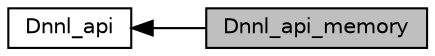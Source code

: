 digraph "Dnnl_api_memory"
{
  edge [fontname="Helvetica",fontsize="10",labelfontname="Helvetica",labelfontsize="10"];
  node [fontname="Helvetica",fontsize="10",shape=box];
  rankdir=LR;
  Node1 [label="Dnnl_api_memory",height=0.2,width=0.4,color="black", fillcolor="grey75", style="filled", fontcolor="black",tooltip=" "];
  Node2 [label="Dnnl_api",height=0.2,width=0.4,color="black", fillcolor="white", style="filled",URL="$group__dnnl__api.html",tooltip=" "];
  Node2->Node1 [shape=plaintext, dir="back", style="solid"];
}
